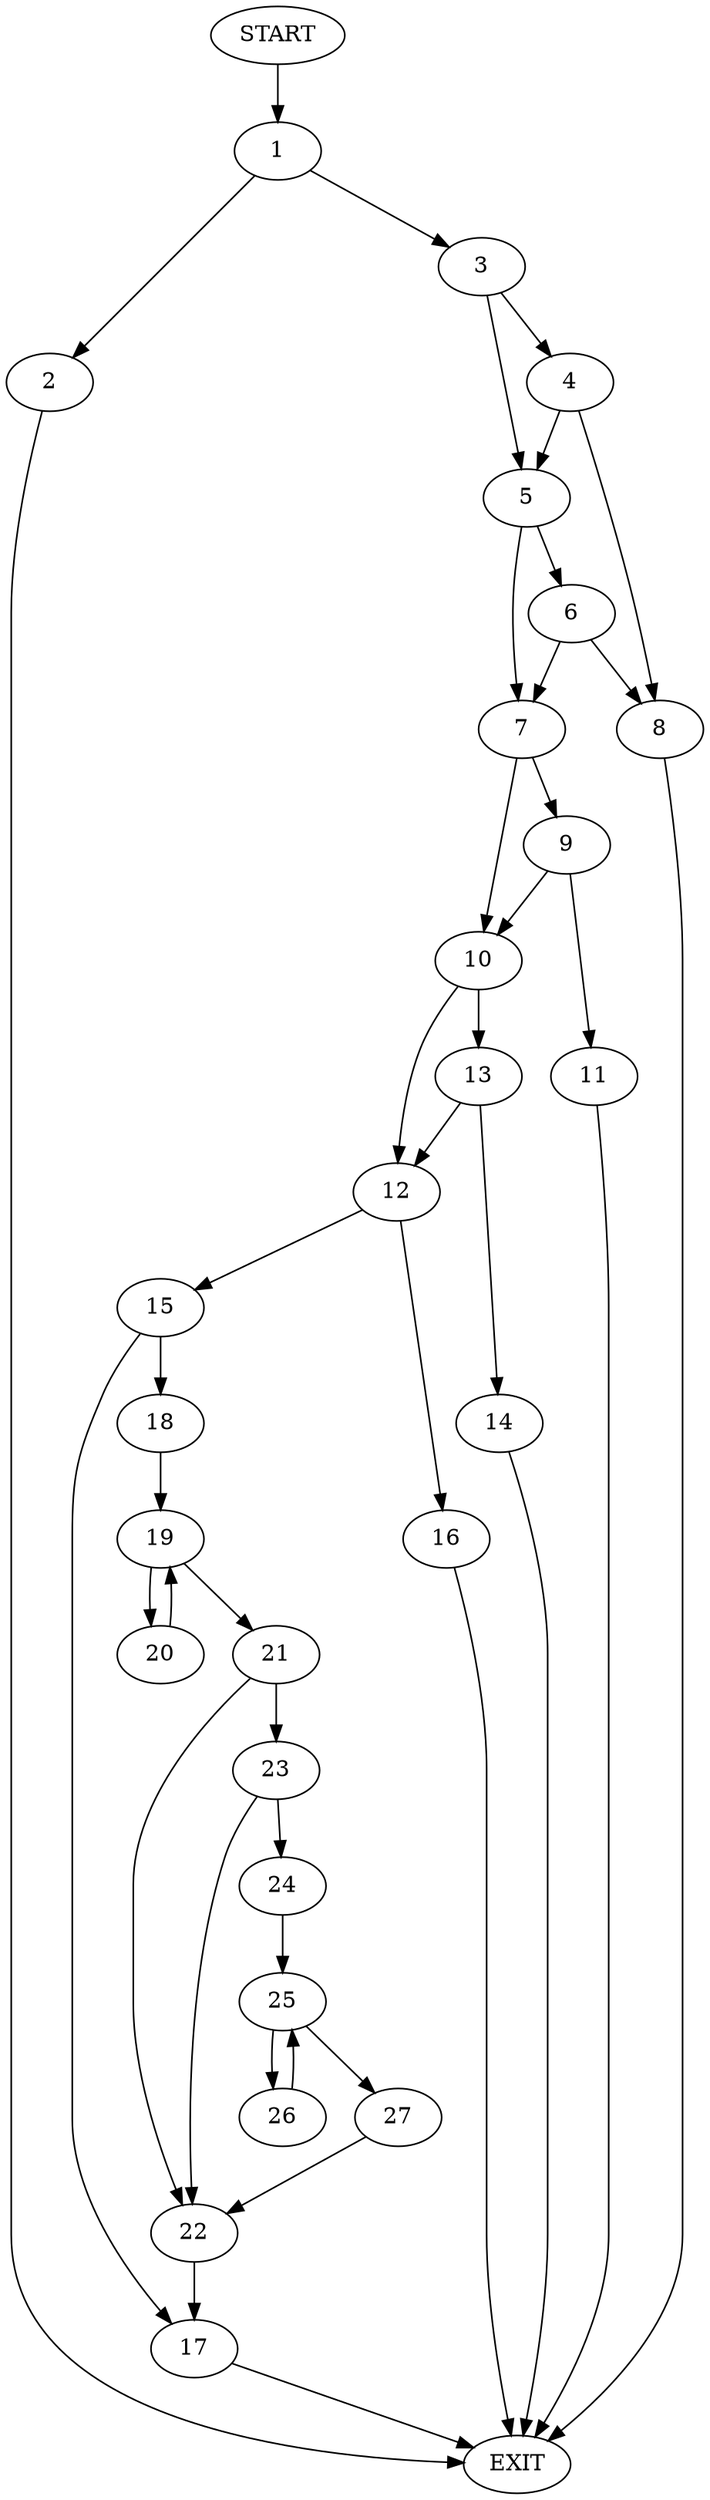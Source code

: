 digraph {
0 [label="START"]
28 [label="EXIT"]
0 -> 1
1 -> 2
1 -> 3
3 -> 4
3 -> 5
2 -> 28
5 -> 6
5 -> 7
4 -> 5
4 -> 8
8 -> 28
6 -> 7
6 -> 8
7 -> 9
7 -> 10
9 -> 10
9 -> 11
10 -> 12
10 -> 13
11 -> 28
13 -> 12
13 -> 14
12 -> 15
12 -> 16
14 -> 28
16 -> 28
15 -> 17
15 -> 18
17 -> 28
18 -> 19
19 -> 20
19 -> 21
20 -> 19
21 -> 22
21 -> 23
22 -> 17
23 -> 24
23 -> 22
24 -> 25
25 -> 26
25 -> 27
26 -> 25
27 -> 22
}
